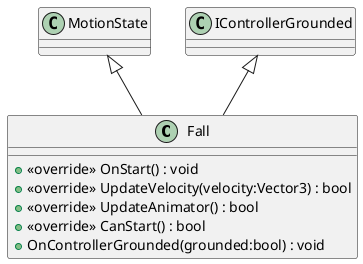 @startuml
class Fall {
    + <<override>> OnStart() : void
    + <<override>> UpdateVelocity(velocity:Vector3) : bool
    + <<override>> UpdateAnimator() : bool
    + <<override>> CanStart() : bool
    + OnControllerGrounded(grounded:bool) : void
}
MotionState <|-- Fall
IControllerGrounded <|-- Fall
@enduml
